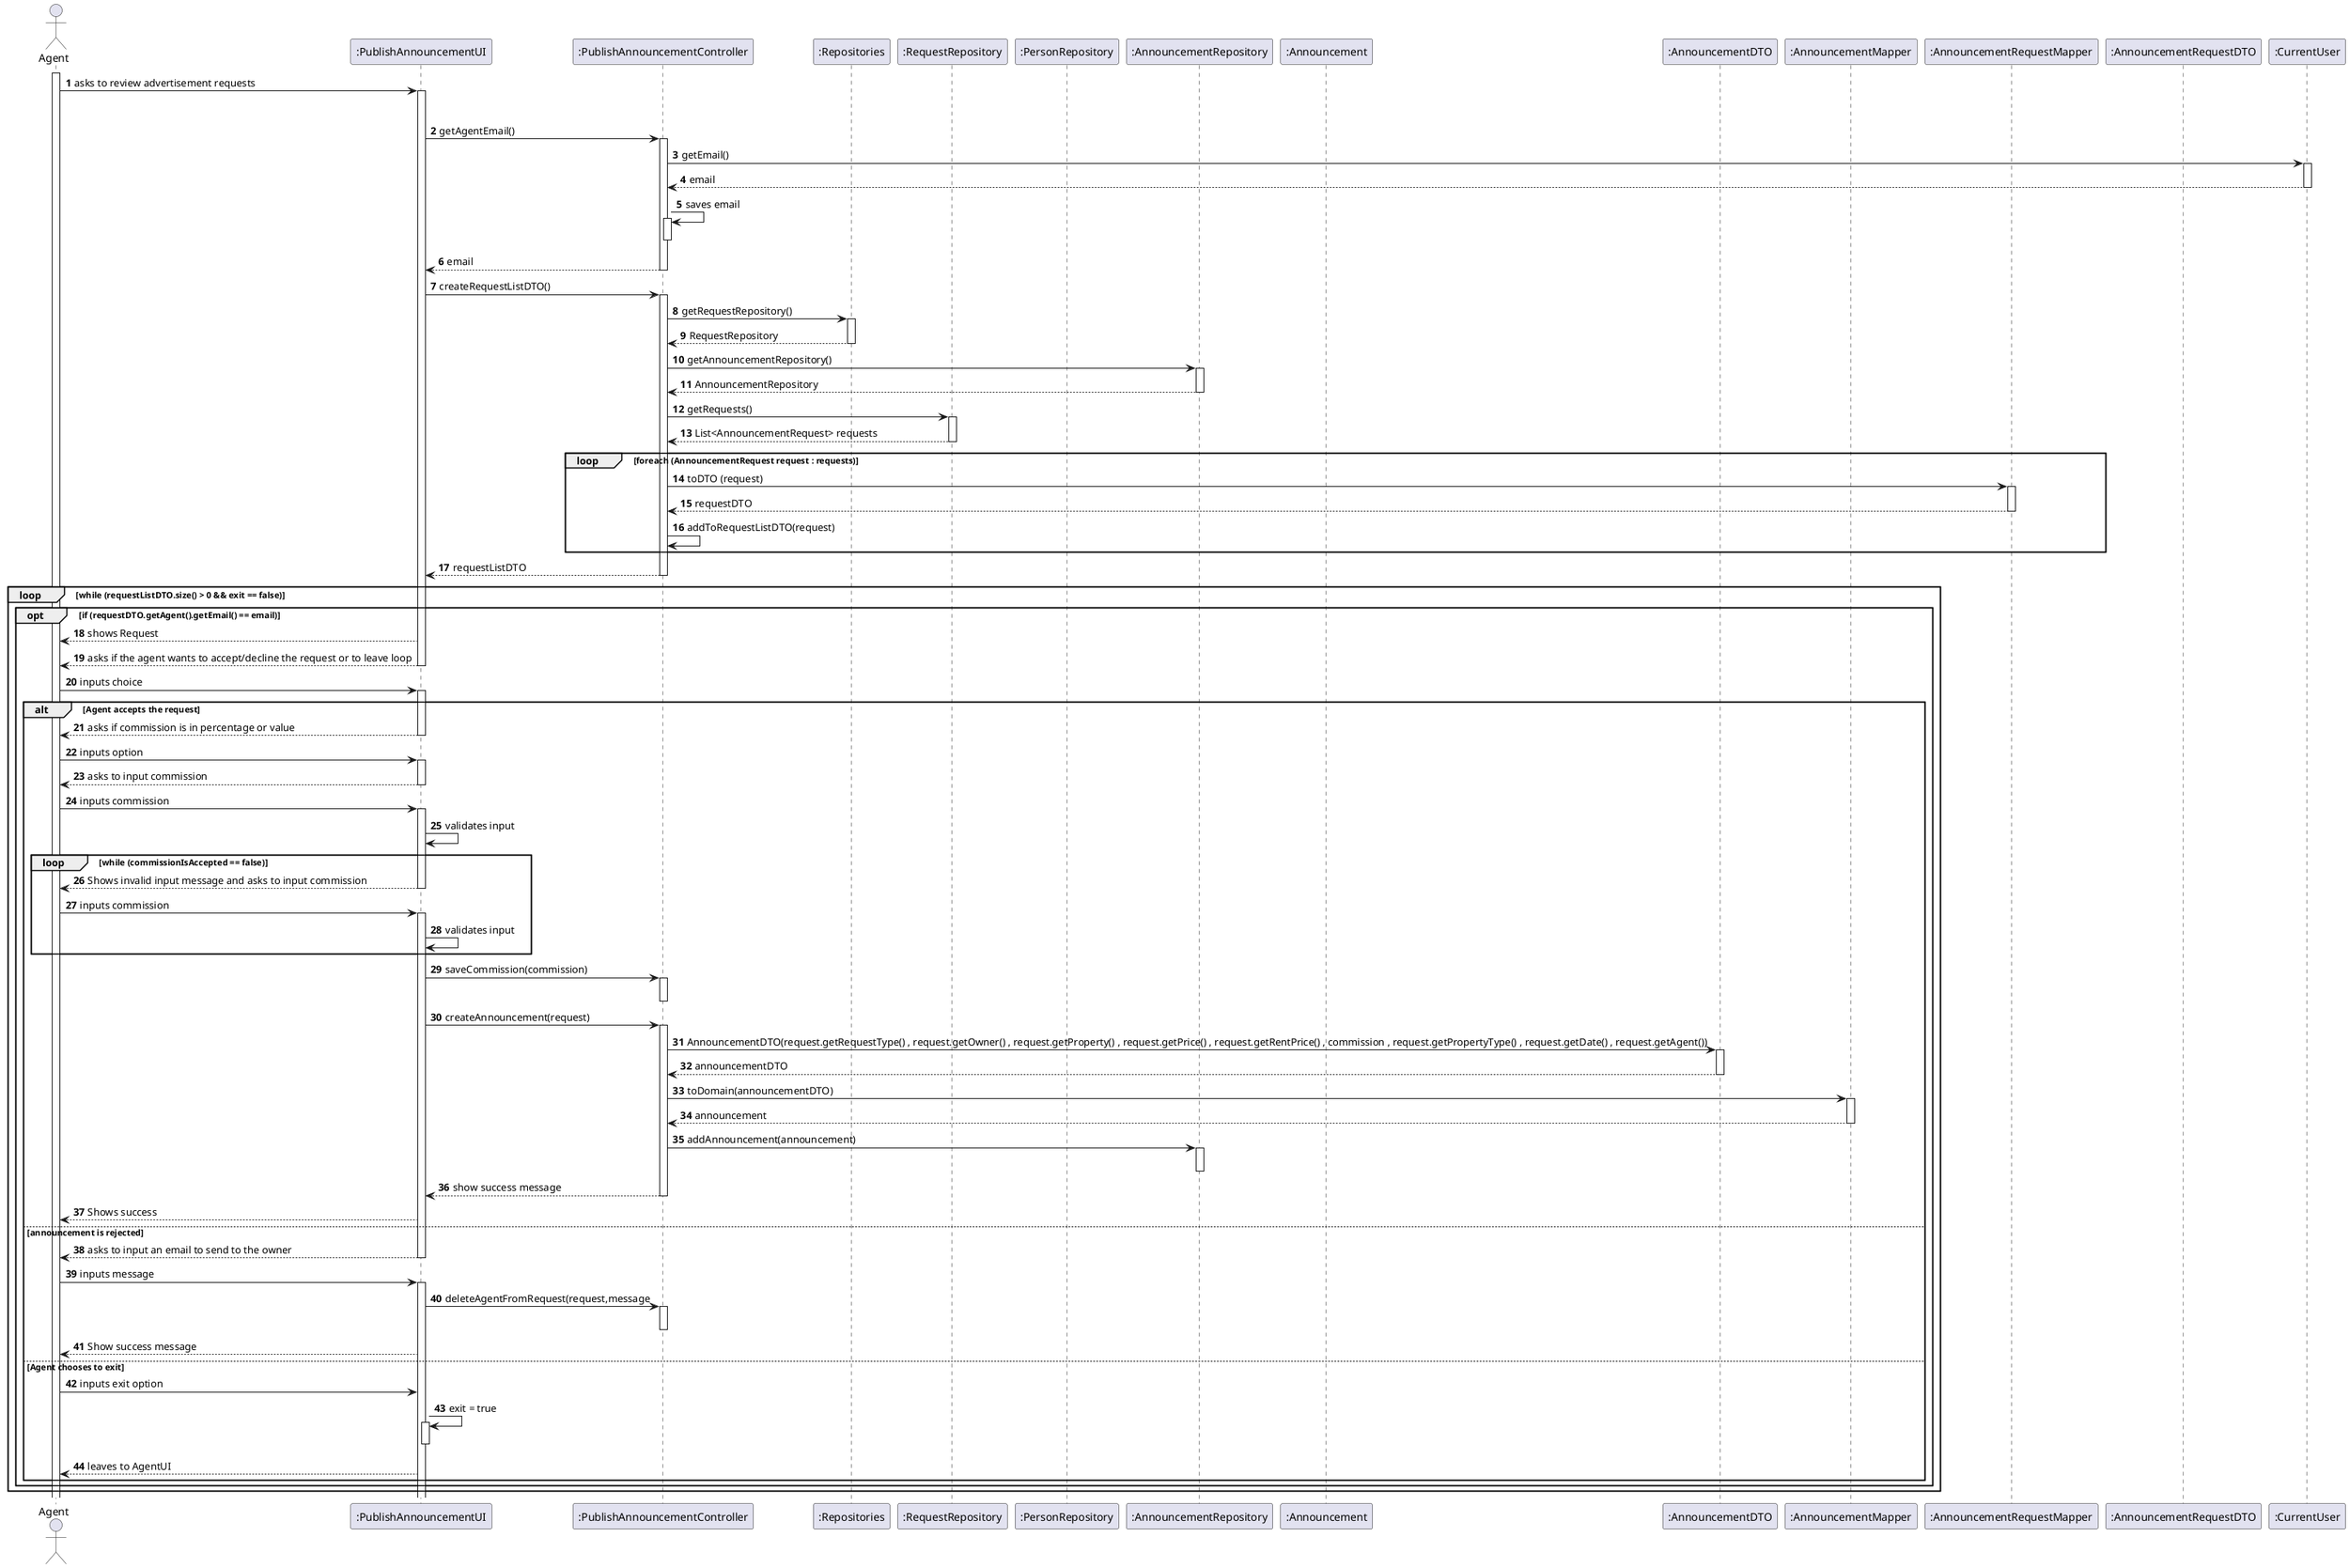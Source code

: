 @startuml
autonumber
actor "Agent" as Agent
participant ":PublishAnnouncementUI" as UI
participant ":PublishAnnouncementController" as CTRL

participant ":Repositories" as REPO
participant ":RequestRepository" as RequestRepo
participant ":PersonRepository" as PersonREPO
participant ":AnnouncementRepository" as AnREPO
participant ":Announcement" as An
participant ":AnnouncementDTO" as AnnouncementDTO
participant ":AnnouncementMapper" as AnnouncementMapper
participant ":AnnouncementRequestMapper" as AnRequestMapper
participant ":AnnouncementRequestDTO" as AnRequestDTO
participant ":CurrentUser" as CurrentUser


activate Agent

    Agent -> UI : asks to review advertisement requests
    activate UI


        deactivate CTRL
      UI -> CTRL : getAgentEmail()
        activate CTRL

         CTRL -> CurrentUser : getEmail()
          activate CurrentUser

          CurrentUser --> CTRL : email
          deactivate CurrentUser

         CTRL -> CTRL :saves email
        activate CTRL

        deactivate CTRL

         CTRL --> UI : email
      deactivate CTRL
      UI -> CTRL : createRequestListDTO()
        activate CTRL

         CTRL -> REPO : getRequestRepository()
           activate REPO

             REPO --> CTRL : RequestRepository
           deactivate REPO
         CTRL -> AnREPO : getAnnouncementRepository()
         activate AnREPO

         AnREPO --> CTRL : AnnouncementRepository
         deactivate AnREPO
         CTRL -> RequestRepo: getRequests()
          activate RequestRepo

            RequestRepo --> CTRL : List<AnnouncementRequest> requests
         deactivate RequestRepo
         loop foreach (AnnouncementRequest request : requests)



        CTRL -> AnRequestMapper : toDTO (request)

          activate AnRequestMapper

           AnRequestMapper --> CTRL : requestDTO
          deactivate AnRequestMapper
        CTRL -> CTRL : addToRequestListDTO(request)
       end
       CTRL --> UI  : requestListDTO
      deactivate CTRL
    loop while (requestListDTO.size() > 0 && exit == false)

     opt if (requestDTO.getAgent().getEmail() == email)

     UI --> Agent : shows Request

     UI --> Agent : asks if the agent wants to accept/decline the request or to leave loop
   deactivate UI
     Agent -> UI : inputs choice
   activate UI
        alt Agent accepts the request

          UI --> Agent : asks if commission is in percentage or value
   deactivate UI
          Agent -> UI : inputs option
   activate UI
          UI --> Agent : asks to input commission
   deactivate UI
          Agent -> UI : inputs commission
   activate UI

       UI -> UI : validates input

         loop while (commissionIsAccepted == false)
           UI --> Agent : Shows invalid input message and asks to input commission

   deactivate UI
   Agent -> UI : inputs commission
   activate UI
    UI-> UI : validates input
         end
    UI -> CTRL : saveCommission(commission)
     activate CTRL

     deactivate CTRL

      UI -> CTRL : createAnnouncement(request)
      activate CTRL

       CTRL -> AnnouncementDTO :AnnouncementDTO(request.getRequestType() , request.getOwner() , request.getProperty() , request.getPrice() , request.getRentPrice() , commission , request.getPropertyType() , request.getDate() , request.getAgent())
       activate AnnouncementDTO

         AnnouncementDTO --> CTRL : announcementDTO
       deactivate AnnouncementDTO
       CTRL -> AnnouncementMapper : toDomain(announcementDTO)
         activate AnnouncementMapper

          AnnouncementMapper --> CTRL : announcement
         deactivate AnnouncementMapper
       CTRL -> AnREPO : addAnnouncement(announcement)
       activate AnREPO
       deactivate AnREPO
     CTRL --> UI : show success message
    deactivate CTRL
     UI --> Agent : Shows success

else announcement is rejected


UI --> Agent : asks to input an email to send to the owner
       deactivate UI
    Agent -> UI : inputs message
       activate UI
       UI -> CTRL : deleteAgentFromRequest(request,message
        activate CTRL
        deactivate CTRL
       UI --> Agent : Show success message
else Agent chooses to exit

Agent -> UI : inputs exit option
     UI -> UI : exit = true
     activate UI
     deactivate UI
     UI --> Agent : leaves to AgentUI

        end

       end

     end
@enduml